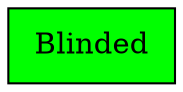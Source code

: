 digraph R { 
rankdir = RL;node [shape=rectangle, height=0.5, width=0.5];
graph[ nodesep = 0.5];
node0 [label = " Blinded " ;style = filled ; fillcolor= green];
node0 [dir=back];}